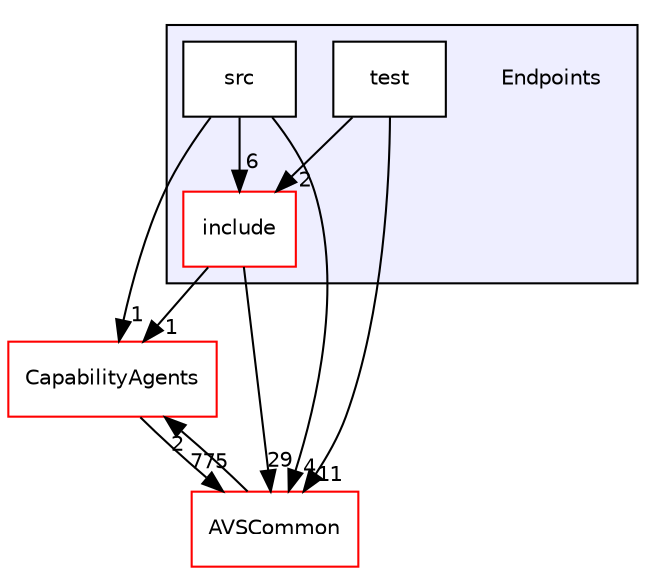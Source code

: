 digraph "/home/ANT.AMAZON.COM/womw/workplace/1.19_release/doxy/avs-device-sdk/Endpoints" {
  compound=true
  node [ fontsize="10", fontname="Helvetica"];
  edge [ labelfontsize="10", labelfontname="Helvetica"];
  subgraph clusterdir_0a90cfc4c6fc93350190d2c91cca5e69 {
    graph [ bgcolor="#eeeeff", pencolor="black", label="" URL="dir_0a90cfc4c6fc93350190d2c91cca5e69.html"];
    dir_0a90cfc4c6fc93350190d2c91cca5e69 [shape=plaintext label="Endpoints"];
    dir_7a58df4bcbb68d87015859ee7ca53249 [shape=box label="include" color="red" fillcolor="white" style="filled" URL="dir_7a58df4bcbb68d87015859ee7ca53249.html"];
    dir_e1fb5485b87f3a7aca77289e7fd9cb2a [shape=box label="src" color="black" fillcolor="white" style="filled" URL="dir_e1fb5485b87f3a7aca77289e7fd9cb2a.html"];
    dir_8129760450274e680fc326a2191f6766 [shape=box label="test" color="black" fillcolor="white" style="filled" URL="dir_8129760450274e680fc326a2191f6766.html"];
  }
  dir_7cf910bd1d7603f12ef47ff650cec893 [shape=box label="CapabilityAgents" fillcolor="white" style="filled" color="red" URL="dir_7cf910bd1d7603f12ef47ff650cec893.html"];
  dir_13e65effb2bde530b17b3d5eefcd0266 [shape=box label="AVSCommon" fillcolor="white" style="filled" color="red" URL="dir_13e65effb2bde530b17b3d5eefcd0266.html"];
  dir_e1fb5485b87f3a7aca77289e7fd9cb2a->dir_7cf910bd1d7603f12ef47ff650cec893 [headlabel="1", labeldistance=1.5 headhref="dir_000298_000056.html"];
  dir_e1fb5485b87f3a7aca77289e7fd9cb2a->dir_13e65effb2bde530b17b3d5eefcd0266 [headlabel="4", labeldistance=1.5 headhref="dir_000298_000017.html"];
  dir_e1fb5485b87f3a7aca77289e7fd9cb2a->dir_7a58df4bcbb68d87015859ee7ca53249 [headlabel="6", labeldistance=1.5 headhref="dir_000298_000296.html"];
  dir_7cf910bd1d7603f12ef47ff650cec893->dir_13e65effb2bde530b17b3d5eefcd0266 [headlabel="775", labeldistance=1.5 headhref="dir_000056_000017.html"];
  dir_13e65effb2bde530b17b3d5eefcd0266->dir_7cf910bd1d7603f12ef47ff650cec893 [headlabel="2", labeldistance=1.5 headhref="dir_000017_000056.html"];
  dir_8129760450274e680fc326a2191f6766->dir_13e65effb2bde530b17b3d5eefcd0266 [headlabel="11", labeldistance=1.5 headhref="dir_000299_000017.html"];
  dir_8129760450274e680fc326a2191f6766->dir_7a58df4bcbb68d87015859ee7ca53249 [headlabel="2", labeldistance=1.5 headhref="dir_000299_000296.html"];
  dir_7a58df4bcbb68d87015859ee7ca53249->dir_7cf910bd1d7603f12ef47ff650cec893 [headlabel="1", labeldistance=1.5 headhref="dir_000296_000056.html"];
  dir_7a58df4bcbb68d87015859ee7ca53249->dir_13e65effb2bde530b17b3d5eefcd0266 [headlabel="29", labeldistance=1.5 headhref="dir_000296_000017.html"];
}
